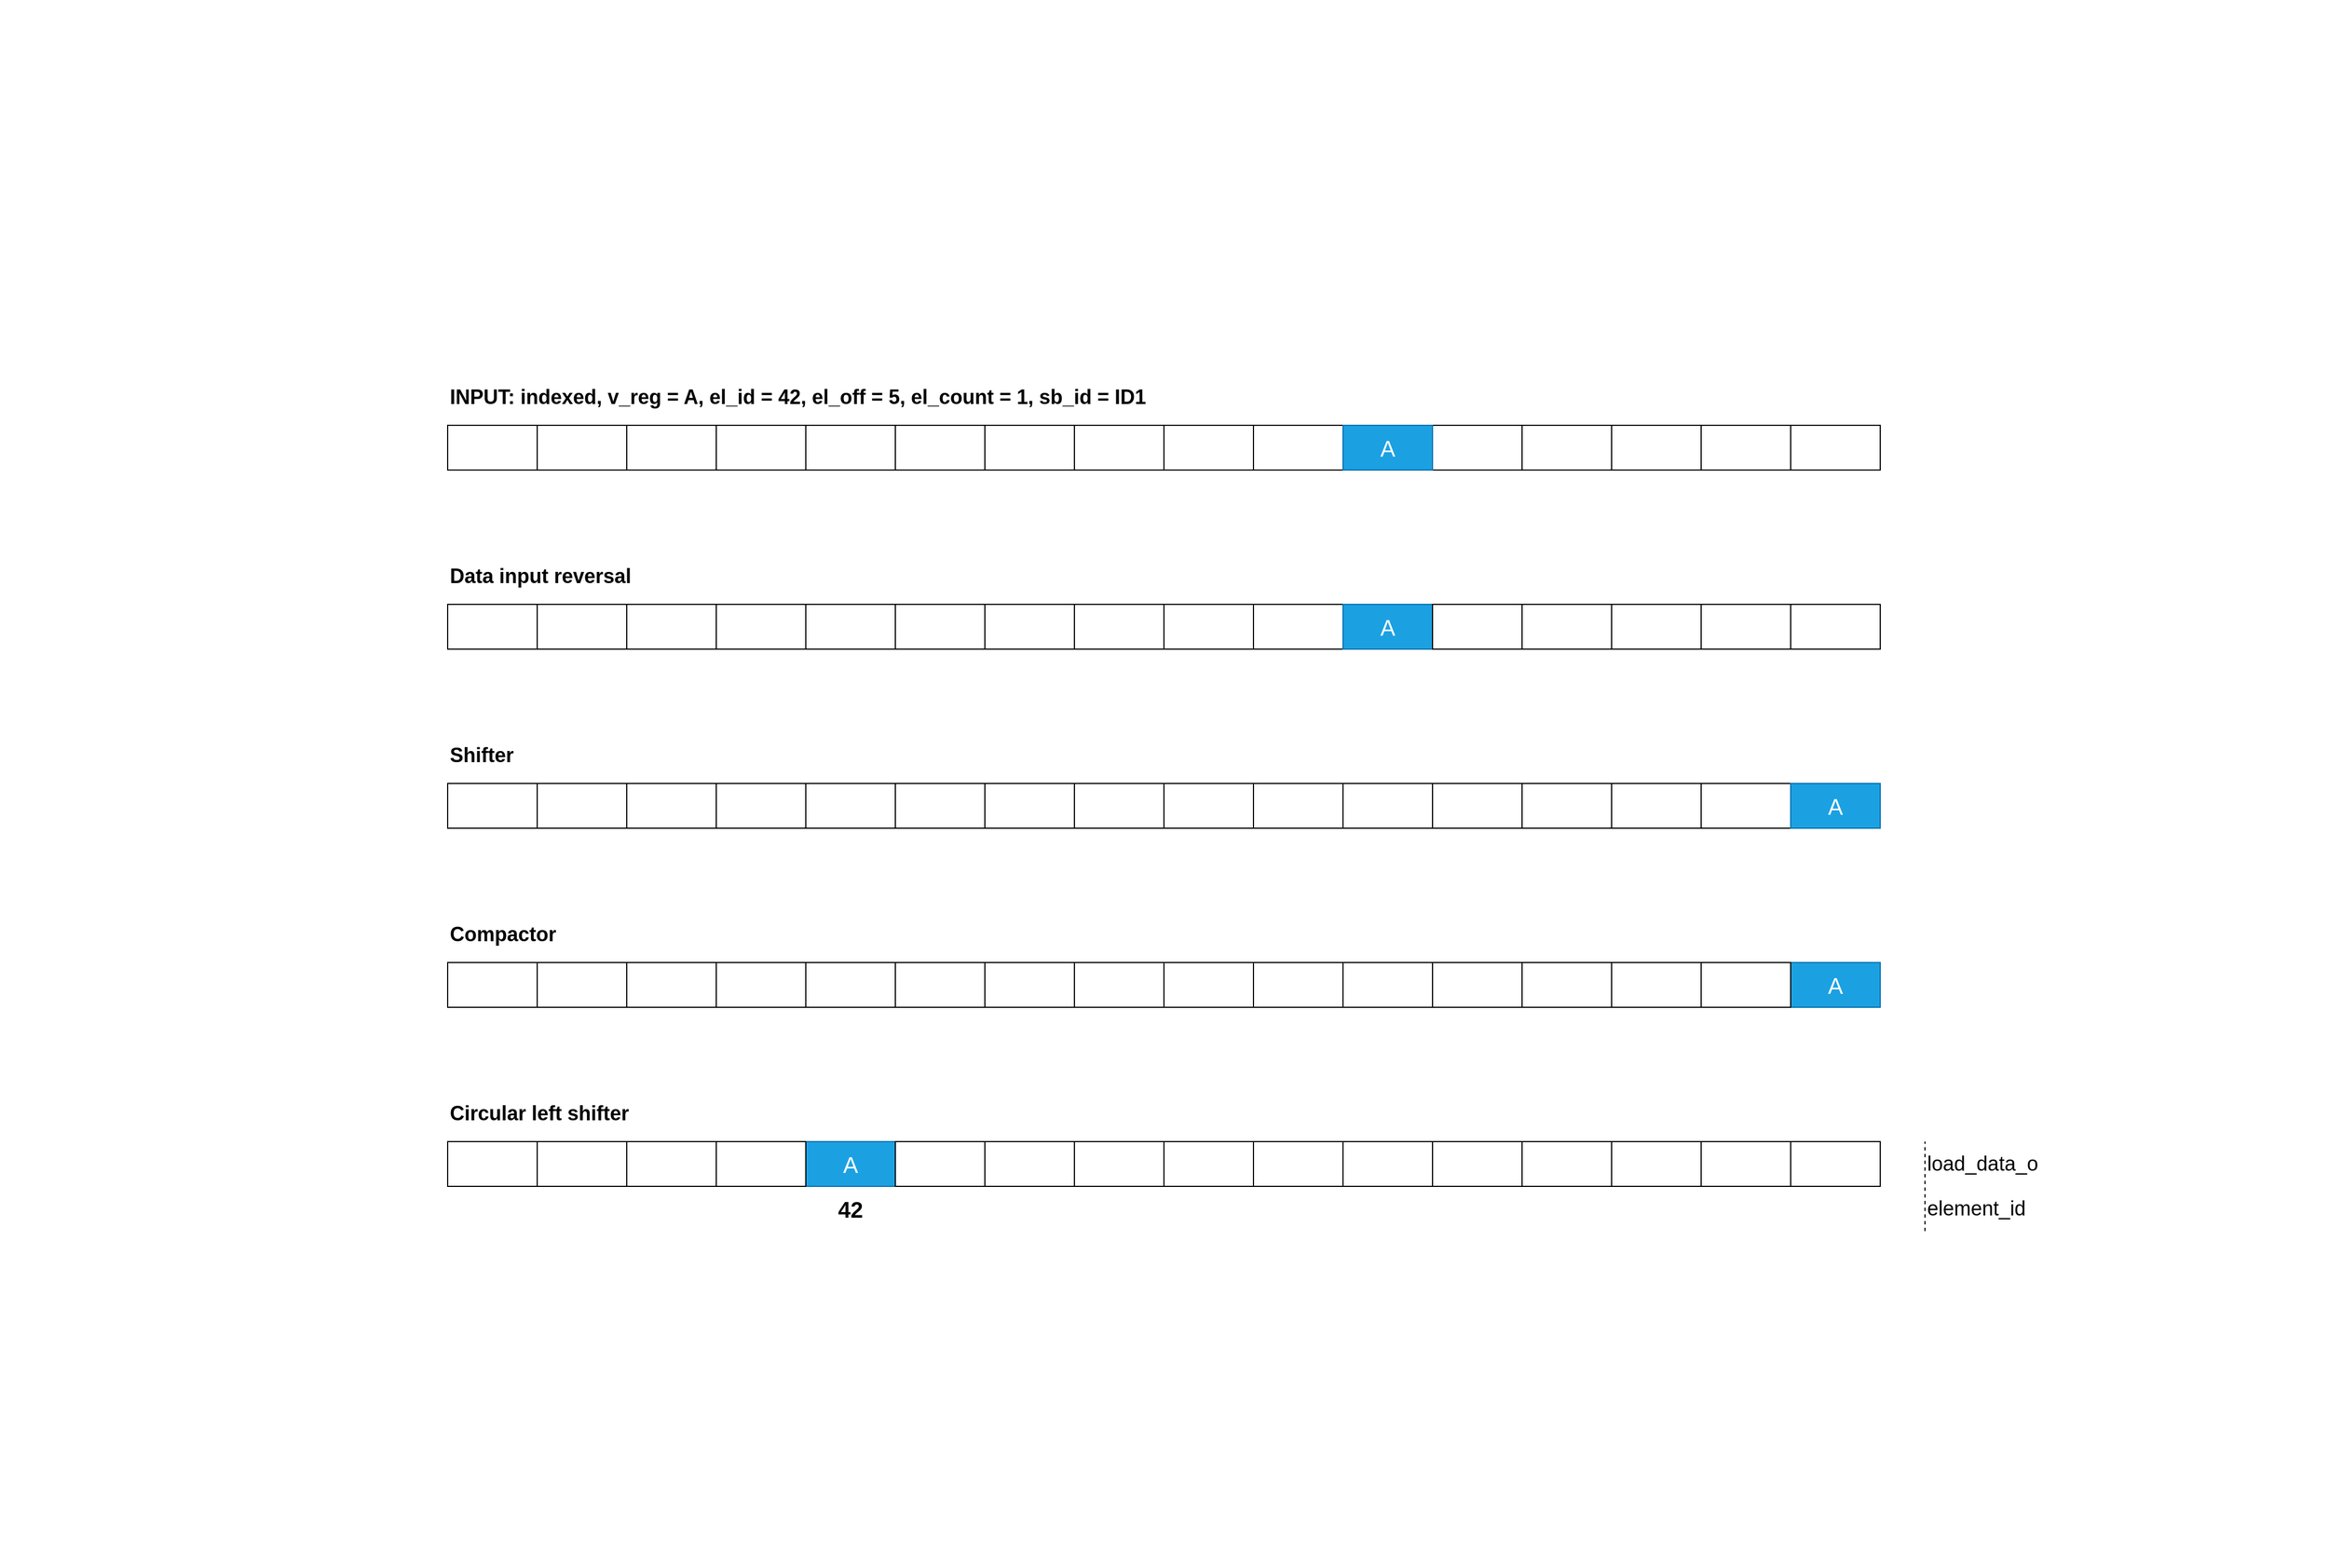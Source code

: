 <mxfile version="13.0.1" type="device"><diagram id="2T_lv9SwAVZiP9Q8LDzi" name="Page-1"><mxGraphModel dx="4730" dy="3400" grid="1" gridSize="10" guides="1" tooltips="1" connect="1" arrows="1" fold="1" page="1" pageScale="1" pageWidth="1169" pageHeight="1654" math="0" shadow="0"><root><mxCell id="0"/><mxCell id="1" parent="0"/><mxCell id="a9JWla17CGZVq8B6D0Yx-1" value="" style="rounded=0;whiteSpace=wrap;html=1;" parent="1" vertex="1"><mxGeometry x="440" y="480" width="80" height="40" as="geometry"/></mxCell><mxCell id="a9JWla17CGZVq8B6D0Yx-3" value="" style="rounded=0;whiteSpace=wrap;html=1;" parent="1" vertex="1"><mxGeometry x="520" y="480" width="80" height="40" as="geometry"/></mxCell><mxCell id="a9JWla17CGZVq8B6D0Yx-4" value="" style="rounded=0;whiteSpace=wrap;html=1;" parent="1" vertex="1"><mxGeometry x="600" y="480" width="80" height="40" as="geometry"/></mxCell><mxCell id="a9JWla17CGZVq8B6D0Yx-5" value="" style="rounded=0;whiteSpace=wrap;html=1;" parent="1" vertex="1"><mxGeometry x="680" y="480" width="80" height="40" as="geometry"/></mxCell><mxCell id="a9JWla17CGZVq8B6D0Yx-6" value="" style="rounded=0;whiteSpace=wrap;html=1;" parent="1" vertex="1"><mxGeometry x="760" y="480" width="80" height="40" as="geometry"/></mxCell><mxCell id="a9JWla17CGZVq8B6D0Yx-8" value="" style="rounded=0;whiteSpace=wrap;html=1;" parent="1" vertex="1"><mxGeometry x="920" y="480" width="80" height="40" as="geometry"/></mxCell><mxCell id="a9JWla17CGZVq8B6D0Yx-10" value="" style="rounded=0;whiteSpace=wrap;html=1;" parent="1" vertex="1"><mxGeometry x="1080" y="480" width="80" height="40" as="geometry"/></mxCell><mxCell id="a9JWla17CGZVq8B6D0Yx-14" value="" style="rounded=0;whiteSpace=wrap;html=1;" parent="1" vertex="1"><mxGeometry x="1400" y="480" width="80" height="40" as="geometry"/></mxCell><mxCell id="a9JWla17CGZVq8B6D0Yx-16" value="" style="rounded=0;whiteSpace=wrap;html=1;" parent="1" vertex="1"><mxGeometry x="1560" y="480" width="80" height="40" as="geometry"/></mxCell><mxCell id="a9JWla17CGZVq8B6D0Yx-19" value="" style="rounded=0;whiteSpace=wrap;html=1;" parent="1" vertex="1"><mxGeometry x="520" y="640" width="80" height="40" as="geometry"/></mxCell><mxCell id="a9JWla17CGZVq8B6D0Yx-21" value="" style="rounded=0;whiteSpace=wrap;html=1;" parent="1" vertex="1"><mxGeometry x="680" y="640" width="80" height="40" as="geometry"/></mxCell><mxCell id="a9JWla17CGZVq8B6D0Yx-23" value="" style="rounded=0;whiteSpace=wrap;html=1;" parent="1" vertex="1"><mxGeometry x="840" y="640" width="80" height="40" as="geometry"/></mxCell><mxCell id="a9JWla17CGZVq8B6D0Yx-25" value="" style="rounded=0;whiteSpace=wrap;html=1;" parent="1" vertex="1"><mxGeometry x="1000" y="640" width="80" height="40" as="geometry"/></mxCell><mxCell id="a9JWla17CGZVq8B6D0Yx-27" value="" style="rounded=0;whiteSpace=wrap;html=1;" parent="1" vertex="1"><mxGeometry x="1160" y="640" width="80" height="40" as="geometry"/></mxCell><mxCell id="a9JWla17CGZVq8B6D0Yx-28" value="" style="rounded=0;whiteSpace=wrap;html=1;fillColor=#1ba1e2;strokeColor=#006EAF;fontColor=#ffffff;" parent="1" vertex="1"><mxGeometry x="1240" y="640" width="80" height="40" as="geometry"/></mxCell><mxCell id="a9JWla17CGZVq8B6D0Yx-29" value="" style="rounded=0;whiteSpace=wrap;html=1;" parent="1" vertex="1"><mxGeometry x="1320" y="640" width="80" height="40" as="geometry"/></mxCell><mxCell id="a9JWla17CGZVq8B6D0Yx-30" value="" style="rounded=0;whiteSpace=wrap;html=1;" parent="1" vertex="1"><mxGeometry x="1400" y="640" width="80" height="40" as="geometry"/></mxCell><mxCell id="a9JWla17CGZVq8B6D0Yx-31" value="" style="rounded=0;whiteSpace=wrap;html=1;" parent="1" vertex="1"><mxGeometry x="1480" y="640" width="80" height="40" as="geometry"/></mxCell><mxCell id="a9JWla17CGZVq8B6D0Yx-32" value="" style="rounded=0;whiteSpace=wrap;html=1;" parent="1" vertex="1"><mxGeometry x="1560" y="640" width="80" height="40" as="geometry"/></mxCell><mxCell id="a9JWla17CGZVq8B6D0Yx-33" value="" style="rounded=0;whiteSpace=wrap;html=1;" parent="1" vertex="1"><mxGeometry x="1640" y="640" width="80" height="40" as="geometry"/></mxCell><mxCell id="a9JWla17CGZVq8B6D0Yx-34" value="" style="rounded=0;whiteSpace=wrap;html=1;" parent="1" vertex="1"><mxGeometry x="440" y="800" width="80" height="40" as="geometry"/></mxCell><mxCell id="a9JWla17CGZVq8B6D0Yx-35" value="" style="rounded=0;whiteSpace=wrap;html=1;" parent="1" vertex="1"><mxGeometry x="520" y="800" width="80" height="40" as="geometry"/></mxCell><mxCell id="a9JWla17CGZVq8B6D0Yx-36" value="" style="rounded=0;whiteSpace=wrap;html=1;" parent="1" vertex="1"><mxGeometry x="600" y="800" width="80" height="40" as="geometry"/></mxCell><mxCell id="a9JWla17CGZVq8B6D0Yx-37" value="" style="rounded=0;whiteSpace=wrap;html=1;" parent="1" vertex="1"><mxGeometry x="680" y="800" width="80" height="40" as="geometry"/></mxCell><mxCell id="a9JWla17CGZVq8B6D0Yx-38" value="" style="rounded=0;whiteSpace=wrap;html=1;" parent="1" vertex="1"><mxGeometry x="760" y="800" width="80" height="40" as="geometry"/></mxCell><mxCell id="a9JWla17CGZVq8B6D0Yx-40" value="" style="rounded=0;whiteSpace=wrap;html=1;" parent="1" vertex="1"><mxGeometry x="920" y="800" width="80" height="40" as="geometry"/></mxCell><mxCell id="a9JWla17CGZVq8B6D0Yx-42" value="" style="rounded=0;whiteSpace=wrap;html=1;" parent="1" vertex="1"><mxGeometry x="1080" y="800" width="80" height="40" as="geometry"/></mxCell><mxCell id="a9JWla17CGZVq8B6D0Yx-44" value="" style="rounded=0;whiteSpace=wrap;html=1;" parent="1" vertex="1"><mxGeometry x="1240" y="800" width="80" height="40" as="geometry"/></mxCell><mxCell id="a9JWla17CGZVq8B6D0Yx-46" value="" style="rounded=0;whiteSpace=wrap;html=1;" parent="1" vertex="1"><mxGeometry x="1400" y="800" width="80" height="40" as="geometry"/></mxCell><mxCell id="a9JWla17CGZVq8B6D0Yx-48" value="" style="rounded=0;whiteSpace=wrap;html=1;" parent="1" vertex="1"><mxGeometry x="1560" y="800" width="80" height="40" as="geometry"/></mxCell><mxCell id="a9JWla17CGZVq8B6D0Yx-49" value="" style="rounded=0;whiteSpace=wrap;html=1;fillColor=#1ba1e2;strokeColor=#006EAF;fontColor=#ffffff;" parent="1" vertex="1"><mxGeometry x="1640" y="800" width="80" height="40" as="geometry"/></mxCell><mxCell id="a9JWla17CGZVq8B6D0Yx-50" value="" style="rounded=0;whiteSpace=wrap;html=1;" parent="1" vertex="1"><mxGeometry x="440" y="960" width="80" height="40" as="geometry"/></mxCell><mxCell id="a9JWla17CGZVq8B6D0Yx-51" value="" style="rounded=0;whiteSpace=wrap;html=1;" parent="1" vertex="1"><mxGeometry x="520" y="960" width="80" height="40" as="geometry"/></mxCell><mxCell id="a9JWla17CGZVq8B6D0Yx-52" value="" style="rounded=0;whiteSpace=wrap;html=1;" parent="1" vertex="1"><mxGeometry x="600" y="960" width="80" height="40" as="geometry"/></mxCell><mxCell id="a9JWla17CGZVq8B6D0Yx-53" value="" style="rounded=0;whiteSpace=wrap;html=1;" parent="1" vertex="1"><mxGeometry x="680" y="960" width="80" height="40" as="geometry"/></mxCell><mxCell id="a9JWla17CGZVq8B6D0Yx-54" value="" style="rounded=0;whiteSpace=wrap;html=1;" parent="1" vertex="1"><mxGeometry x="760" y="960" width="80" height="40" as="geometry"/></mxCell><mxCell id="a9JWla17CGZVq8B6D0Yx-55" value="" style="rounded=0;whiteSpace=wrap;html=1;" parent="1" vertex="1"><mxGeometry x="840" y="960" width="80" height="40" as="geometry"/></mxCell><mxCell id="a9JWla17CGZVq8B6D0Yx-56" value="" style="rounded=0;whiteSpace=wrap;html=1;" parent="1" vertex="1"><mxGeometry x="920" y="960" width="80" height="40" as="geometry"/></mxCell><mxCell id="a9JWla17CGZVq8B6D0Yx-57" value="" style="rounded=0;whiteSpace=wrap;html=1;" parent="1" vertex="1"><mxGeometry x="1000" y="960" width="80" height="40" as="geometry"/></mxCell><mxCell id="a9JWla17CGZVq8B6D0Yx-58" value="" style="rounded=0;whiteSpace=wrap;html=1;" parent="1" vertex="1"><mxGeometry x="1080" y="960" width="80" height="40" as="geometry"/></mxCell><mxCell id="a9JWla17CGZVq8B6D0Yx-59" value="" style="rounded=0;whiteSpace=wrap;html=1;" parent="1" vertex="1"><mxGeometry x="1160" y="960" width="80" height="40" as="geometry"/></mxCell><mxCell id="a9JWla17CGZVq8B6D0Yx-65" value="" style="rounded=0;whiteSpace=wrap;html=1;fillColor=#1ba1e2;strokeColor=#006EAF;fontColor=#ffffff;" parent="1" vertex="1"><mxGeometry x="1640" y="960" width="80" height="40" as="geometry"/></mxCell><mxCell id="a9JWla17CGZVq8B6D0Yx-70" value="" style="rounded=0;whiteSpace=wrap;html=1;fillColor=#1ba1e2;strokeColor=#006EAF;fontColor=#ffffff;" parent="1" vertex="1"><mxGeometry x="760" y="1120" width="80" height="40" as="geometry"/></mxCell><mxCell id="a9JWla17CGZVq8B6D0Yx-71" value="" style="rounded=0;whiteSpace=wrap;html=1;" parent="1" vertex="1"><mxGeometry x="840" y="1120" width="80" height="40" as="geometry"/></mxCell><mxCell id="a9JWla17CGZVq8B6D0Yx-72" value="" style="rounded=0;whiteSpace=wrap;html=1;" parent="1" vertex="1"><mxGeometry x="920" y="1120" width="80" height="40" as="geometry"/></mxCell><mxCell id="a9JWla17CGZVq8B6D0Yx-73" value="" style="rounded=0;whiteSpace=wrap;html=1;" parent="1" vertex="1"><mxGeometry x="1000" y="1120" width="80" height="40" as="geometry"/></mxCell><mxCell id="a9JWla17CGZVq8B6D0Yx-74" value="" style="rounded=0;whiteSpace=wrap;html=1;" parent="1" vertex="1"><mxGeometry x="1080" y="1120" width="80" height="40" as="geometry"/></mxCell><mxCell id="a9JWla17CGZVq8B6D0Yx-75" value="" style="rounded=0;whiteSpace=wrap;html=1;" parent="1" vertex="1"><mxGeometry x="1160" y="1120" width="80" height="40" as="geometry"/></mxCell><mxCell id="a9JWla17CGZVq8B6D0Yx-76" value="" style="rounded=0;whiteSpace=wrap;html=1;" parent="1" vertex="1"><mxGeometry x="1240" y="1120" width="80" height="40" as="geometry"/></mxCell><mxCell id="a9JWla17CGZVq8B6D0Yx-77" value="" style="rounded=0;whiteSpace=wrap;html=1;" parent="1" vertex="1"><mxGeometry x="1320" y="1120" width="80" height="40" as="geometry"/></mxCell><mxCell id="a9JWla17CGZVq8B6D0Yx-78" value="" style="rounded=0;whiteSpace=wrap;html=1;" parent="1" vertex="1"><mxGeometry x="1400" y="1120" width="80" height="40" as="geometry"/></mxCell><mxCell id="a9JWla17CGZVq8B6D0Yx-79" value="" style="rounded=0;whiteSpace=wrap;html=1;" parent="1" vertex="1"><mxGeometry x="1480" y="1120" width="80" height="40" as="geometry"/></mxCell><mxCell id="a9JWla17CGZVq8B6D0Yx-80" value="" style="rounded=0;whiteSpace=wrap;html=1;" parent="1" vertex="1"><mxGeometry x="1560" y="1120" width="80" height="40" as="geometry"/></mxCell><mxCell id="a9JWla17CGZVq8B6D0Yx-88" value="&lt;font color=&quot;#ffffff&quot; style=&quot;font-size: 20px&quot;&gt;A&lt;/font&gt;" style="text;html=1;strokeColor=none;fillColor=none;align=center;verticalAlign=middle;whiteSpace=wrap;rounded=0;" parent="1" vertex="1"><mxGeometry x="1260" y="650" width="40" height="20" as="geometry"/></mxCell><mxCell id="a9JWla17CGZVq8B6D0Yx-99" value="&lt;font color=&quot;#ffffff&quot; style=&quot;font-size: 20px&quot;&gt;A&lt;/font&gt;" style="text;html=1;strokeColor=none;fillColor=none;align=center;verticalAlign=middle;whiteSpace=wrap;rounded=0;" parent="1" vertex="1"><mxGeometry x="1660" y="810" width="40" height="20" as="geometry"/></mxCell><mxCell id="a9JWla17CGZVq8B6D0Yx-100" value="&lt;font color=&quot;#ffffff&quot; style=&quot;font-size: 20px&quot;&gt;A&lt;/font&gt;" style="text;html=1;strokeColor=none;fillColor=none;align=center;verticalAlign=middle;whiteSpace=wrap;rounded=0;" parent="1" vertex="1"><mxGeometry x="1660" y="970" width="40" height="20" as="geometry"/></mxCell><mxCell id="a9JWla17CGZVq8B6D0Yx-107" value="&lt;font color=&quot;#ffffff&quot; style=&quot;font-size: 20px&quot;&gt;A&lt;/font&gt;" style="text;html=1;strokeColor=none;fillColor=none;align=center;verticalAlign=middle;whiteSpace=wrap;rounded=0;" parent="1" vertex="1"><mxGeometry x="780" y="1130" width="40" height="20" as="geometry"/></mxCell><mxCell id="a9JWla17CGZVq8B6D0Yx-108" value="&lt;font color=&quot;#ffffff&quot; style=&quot;font-size: 20px&quot;&gt;B&lt;/font&gt;" style="text;html=1;strokeColor=none;fillColor=none;align=center;verticalAlign=middle;whiteSpace=wrap;rounded=0;" parent="1" vertex="1"><mxGeometry x="700" y="1130" width="40" height="20" as="geometry"/></mxCell><mxCell id="a9JWla17CGZVq8B6D0Yx-117" value="&lt;font style=&quot;font-size: 20px&quot;&gt;&lt;b&gt;42&lt;/b&gt;&lt;/font&gt;" style="text;html=1;strokeColor=none;fillColor=none;align=center;verticalAlign=middle;whiteSpace=wrap;rounded=0;" parent="1" vertex="1"><mxGeometry x="780" y="1170" width="40" height="20" as="geometry"/></mxCell><mxCell id="a9JWla17CGZVq8B6D0Yx-129" value="&lt;font style=&quot;font-size: 18px&quot;&gt;element_id&lt;/font&gt;" style="text;html=1;strokeColor=none;fillColor=none;align=left;verticalAlign=middle;whiteSpace=wrap;rounded=0;" parent="1" vertex="1"><mxGeometry x="1760" y="1170" width="120" height="20" as="geometry"/></mxCell><mxCell id="a9JWla17CGZVq8B6D0Yx-130" value="&lt;font style=&quot;font-size: 18px&quot;&gt;&lt;b&gt;INPUT: indexed, v_reg = A, el_id = 42, el_off = 5, el_count = 1, sb_id = ID1&lt;/b&gt;&lt;/font&gt;" style="text;html=1;strokeColor=none;fillColor=none;align=left;verticalAlign=middle;whiteSpace=wrap;rounded=0;" parent="1" vertex="1"><mxGeometry x="440" y="440" width="1280" height="30" as="geometry"/></mxCell><mxCell id="a9JWla17CGZVq8B6D0Yx-131" value="&lt;font size=&quot;4&quot;&gt;&lt;b&gt;Data input reversal&lt;/b&gt;&lt;/font&gt;" style="text;html=1;strokeColor=none;fillColor=none;align=left;verticalAlign=middle;whiteSpace=wrap;rounded=0;" parent="1" vertex="1"><mxGeometry x="440" y="600" width="1280" height="30" as="geometry"/></mxCell><mxCell id="a9JWla17CGZVq8B6D0Yx-132" value="&lt;font style=&quot;font-size: 18px&quot;&gt;&lt;b&gt;Shifter&lt;/b&gt;&lt;/font&gt;" style="text;html=1;strokeColor=none;fillColor=none;align=left;verticalAlign=middle;whiteSpace=wrap;rounded=0;" parent="1" vertex="1"><mxGeometry x="440" y="760" width="1280" height="30" as="geometry"/></mxCell><mxCell id="a9JWla17CGZVq8B6D0Yx-133" value="&lt;font style=&quot;font-size: 18px&quot;&gt;&lt;b&gt;Compactor&lt;/b&gt;&lt;/font&gt;" style="text;html=1;strokeColor=none;fillColor=none;align=left;verticalAlign=middle;whiteSpace=wrap;rounded=0;" parent="1" vertex="1"><mxGeometry x="440" y="920" width="1280" height="30" as="geometry"/></mxCell><mxCell id="a9JWla17CGZVq8B6D0Yx-134" value="&lt;font style=&quot;font-size: 18px&quot;&gt;&lt;b&gt;Circular left shifter&lt;/b&gt;&lt;/font&gt;" style="text;html=1;strokeColor=none;fillColor=none;align=left;verticalAlign=middle;whiteSpace=wrap;rounded=0;" parent="1" vertex="1"><mxGeometry x="440" y="1080" width="1280" height="30" as="geometry"/></mxCell><mxCell id="a9JWla17CGZVq8B6D0Yx-137" value="&lt;font style=&quot;font-size: 18px&quot;&gt;load_data_o&lt;/font&gt;" style="text;html=1;strokeColor=none;fillColor=none;align=left;verticalAlign=middle;whiteSpace=wrap;rounded=0;" parent="1" vertex="1"><mxGeometry x="1760" y="1130" width="120" height="20" as="geometry"/></mxCell><mxCell id="a9JWla17CGZVq8B6D0Yx-138" value="" style="endArrow=none;dashed=1;html=1;" parent="1" edge="1"><mxGeometry width="50" height="50" relative="1" as="geometry"><mxPoint x="1760" y="1200" as="sourcePoint"/><mxPoint x="1760" y="1120" as="targetPoint"/></mxGeometry></mxCell><mxCell id="a9JWla17CGZVq8B6D0Yx-139" value="" style="rounded=0;whiteSpace=wrap;html=1;align=left;strokeColor=none;" parent="1" vertex="1"><mxGeometry x="40" y="790" width="120" height="60" as="geometry"/></mxCell><mxCell id="a9JWla17CGZVq8B6D0Yx-141" value="" style="rounded=0;whiteSpace=wrap;html=1;align=left;strokeColor=none;" parent="1" vertex="1"><mxGeometry x="1020" y="1440" width="120" height="60" as="geometry"/></mxCell><mxCell id="a9JWla17CGZVq8B6D0Yx-142" value="" style="rounded=0;whiteSpace=wrap;html=1;align=left;strokeColor=none;" parent="1" vertex="1"><mxGeometry x="2000" y="790" width="120" height="60" as="geometry"/></mxCell><mxCell id="a9JWla17CGZVq8B6D0Yx-143" value="" style="rounded=0;whiteSpace=wrap;html=1;align=left;strokeColor=none;" parent="1" vertex="1"><mxGeometry x="1020" y="100" width="120" height="60" as="geometry"/></mxCell><mxCell id="yBbWuF7T1Y3RCpNRi1X0-1" value="" style="rounded=0;whiteSpace=wrap;html=1;" vertex="1" parent="1"><mxGeometry x="1640" y="480" width="80" height="40" as="geometry"/></mxCell><mxCell id="yBbWuF7T1Y3RCpNRi1X0-2" value="" style="rounded=0;whiteSpace=wrap;html=1;" vertex="1" parent="1"><mxGeometry x="840" y="480" width="80" height="40" as="geometry"/></mxCell><mxCell id="yBbWuF7T1Y3RCpNRi1X0-3" value="" style="rounded=0;whiteSpace=wrap;html=1;" vertex="1" parent="1"><mxGeometry x="1000" y="480" width="80" height="40" as="geometry"/></mxCell><mxCell id="yBbWuF7T1Y3RCpNRi1X0-4" value="" style="rounded=0;whiteSpace=wrap;html=1;" vertex="1" parent="1"><mxGeometry x="1160" y="480" width="80" height="40" as="geometry"/></mxCell><mxCell id="yBbWuF7T1Y3RCpNRi1X0-5" value="" style="rounded=0;whiteSpace=wrap;html=1;" vertex="1" parent="1"><mxGeometry x="1320" y="480" width="80" height="40" as="geometry"/></mxCell><mxCell id="yBbWuF7T1Y3RCpNRi1X0-6" value="" style="rounded=0;whiteSpace=wrap;html=1;" vertex="1" parent="1"><mxGeometry x="1480" y="480" width="80" height="40" as="geometry"/></mxCell><mxCell id="yBbWuF7T1Y3RCpNRi1X0-7" value="" style="rounded=0;whiteSpace=wrap;html=1;fillColor=#1ba1e2;strokeColor=#006EAF;fontColor=#ffffff;" vertex="1" parent="1"><mxGeometry x="1240" y="480" width="80" height="40" as="geometry"/></mxCell><mxCell id="yBbWuF7T1Y3RCpNRi1X0-8" value="&lt;font color=&quot;#ffffff&quot; style=&quot;font-size: 20px&quot;&gt;A&lt;/font&gt;" style="text;html=1;strokeColor=none;fillColor=none;align=center;verticalAlign=middle;whiteSpace=wrap;rounded=0;" vertex="1" parent="1"><mxGeometry x="1260" y="490" width="40" height="20" as="geometry"/></mxCell><mxCell id="yBbWuF7T1Y3RCpNRi1X0-9" value="" style="rounded=0;whiteSpace=wrap;html=1;" vertex="1" parent="1"><mxGeometry x="680" y="1120" width="80" height="40" as="geometry"/></mxCell><mxCell id="yBbWuF7T1Y3RCpNRi1X0-10" value="" style="rounded=0;whiteSpace=wrap;html=1;" vertex="1" parent="1"><mxGeometry x="600" y="1120" width="80" height="40" as="geometry"/></mxCell><mxCell id="yBbWuF7T1Y3RCpNRi1X0-11" value="" style="rounded=0;whiteSpace=wrap;html=1;" vertex="1" parent="1"><mxGeometry x="520" y="1120" width="80" height="40" as="geometry"/></mxCell><mxCell id="yBbWuF7T1Y3RCpNRi1X0-12" value="" style="rounded=0;whiteSpace=wrap;html=1;" vertex="1" parent="1"><mxGeometry x="440" y="1120" width="80" height="40" as="geometry"/></mxCell><mxCell id="yBbWuF7T1Y3RCpNRi1X0-13" value="" style="rounded=0;whiteSpace=wrap;html=1;" vertex="1" parent="1"><mxGeometry x="840" y="800" width="80" height="40" as="geometry"/></mxCell><mxCell id="yBbWuF7T1Y3RCpNRi1X0-14" value="" style="rounded=0;whiteSpace=wrap;html=1;" vertex="1" parent="1"><mxGeometry x="1000" y="800" width="80" height="40" as="geometry"/></mxCell><mxCell id="yBbWuF7T1Y3RCpNRi1X0-15" value="" style="rounded=0;whiteSpace=wrap;html=1;" vertex="1" parent="1"><mxGeometry x="1160" y="800" width="80" height="40" as="geometry"/></mxCell><mxCell id="yBbWuF7T1Y3RCpNRi1X0-16" value="" style="rounded=0;whiteSpace=wrap;html=1;" vertex="1" parent="1"><mxGeometry x="1320" y="800" width="80" height="40" as="geometry"/></mxCell><mxCell id="yBbWuF7T1Y3RCpNRi1X0-17" value="" style="rounded=0;whiteSpace=wrap;html=1;" vertex="1" parent="1"><mxGeometry x="1480" y="800" width="80" height="40" as="geometry"/></mxCell><mxCell id="yBbWuF7T1Y3RCpNRi1X0-18" value="" style="rounded=0;whiteSpace=wrap;html=1;" vertex="1" parent="1"><mxGeometry x="1240" y="960" width="80" height="40" as="geometry"/></mxCell><mxCell id="yBbWuF7T1Y3RCpNRi1X0-19" value="" style="rounded=0;whiteSpace=wrap;html=1;" vertex="1" parent="1"><mxGeometry x="1320" y="960" width="80" height="40" as="geometry"/></mxCell><mxCell id="yBbWuF7T1Y3RCpNRi1X0-20" value="" style="rounded=0;whiteSpace=wrap;html=1;" vertex="1" parent="1"><mxGeometry x="1400" y="960" width="80" height="40" as="geometry"/></mxCell><mxCell id="yBbWuF7T1Y3RCpNRi1X0-21" value="" style="rounded=0;whiteSpace=wrap;html=1;" vertex="1" parent="1"><mxGeometry x="1480" y="960" width="80" height="40" as="geometry"/></mxCell><mxCell id="yBbWuF7T1Y3RCpNRi1X0-22" value="" style="rounded=0;whiteSpace=wrap;html=1;" vertex="1" parent="1"><mxGeometry x="1560" y="960" width="80" height="40" as="geometry"/></mxCell><mxCell id="yBbWuF7T1Y3RCpNRi1X0-23" value="" style="rounded=0;whiteSpace=wrap;html=1;" vertex="1" parent="1"><mxGeometry x="1080" y="640" width="80" height="40" as="geometry"/></mxCell><mxCell id="yBbWuF7T1Y3RCpNRi1X0-24" value="" style="rounded=0;whiteSpace=wrap;html=1;" vertex="1" parent="1"><mxGeometry x="920" y="640" width="80" height="40" as="geometry"/></mxCell><mxCell id="yBbWuF7T1Y3RCpNRi1X0-25" value="" style="rounded=0;whiteSpace=wrap;html=1;" vertex="1" parent="1"><mxGeometry x="760" y="640" width="80" height="40" as="geometry"/></mxCell><mxCell id="yBbWuF7T1Y3RCpNRi1X0-26" value="" style="rounded=0;whiteSpace=wrap;html=1;" vertex="1" parent="1"><mxGeometry x="600" y="640" width="80" height="40" as="geometry"/></mxCell><mxCell id="yBbWuF7T1Y3RCpNRi1X0-27" value="" style="rounded=0;whiteSpace=wrap;html=1;" vertex="1" parent="1"><mxGeometry x="440" y="640" width="80" height="40" as="geometry"/></mxCell><mxCell id="yBbWuF7T1Y3RCpNRi1X0-28" value="" style="rounded=0;whiteSpace=wrap;html=1;" vertex="1" parent="1"><mxGeometry x="1640" y="1120" width="80" height="40" as="geometry"/></mxCell></root></mxGraphModel></diagram></mxfile>